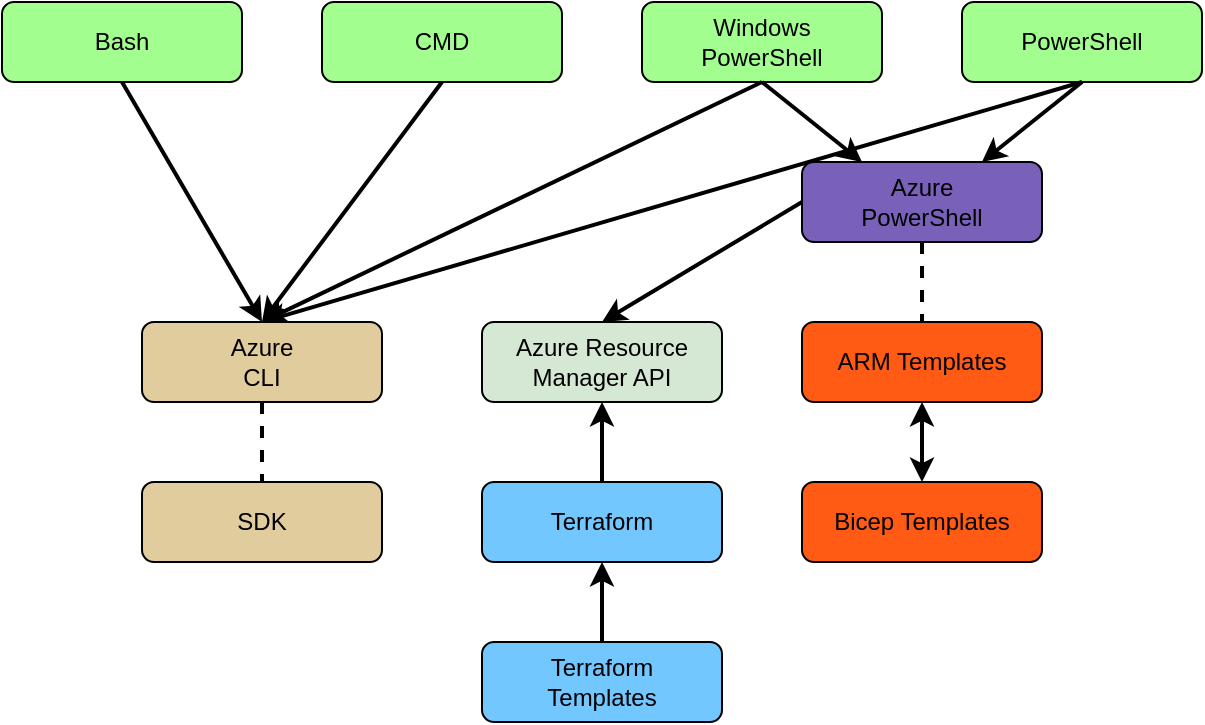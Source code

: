 <mxfile version="28.0.6">
  <diagram name="Page-1" id="nTsvNm8Bn6kOO1DUEMC2">
    <mxGraphModel dx="1412" dy="827" grid="1" gridSize="10" guides="1" tooltips="1" connect="1" arrows="1" fold="1" page="1" pageScale="1" pageWidth="850" pageHeight="1100" math="0" shadow="0">
      <root>
        <mxCell id="0" />
        <mxCell id="1" parent="0" />
        <mxCell id="pAlVhEvHtbOPucAD8XjH-1" value="Bash" style="rounded=1;whiteSpace=wrap;html=1;fillStyle=auto;fillColor=#A2FF8F;" parent="1" vertex="1">
          <mxGeometry x="120" y="80" width="120" height="40" as="geometry" />
        </mxCell>
        <mxCell id="pAlVhEvHtbOPucAD8XjH-2" value="CMD" style="rounded=1;whiteSpace=wrap;html=1;fillStyle=auto;fillColor=#A2FF8F;" parent="1" vertex="1">
          <mxGeometry x="280" y="80" width="120" height="40" as="geometry" />
        </mxCell>
        <mxCell id="pAlVhEvHtbOPucAD8XjH-3" value="Windows&lt;br&gt;PowerShell" style="rounded=1;whiteSpace=wrap;html=1;fillStyle=auto;fillColor=#A2FF8F;" parent="1" vertex="1">
          <mxGeometry x="440" y="80" width="120" height="40" as="geometry" />
        </mxCell>
        <mxCell id="pAlVhEvHtbOPucAD8XjH-4" value="PowerShell" style="rounded=1;whiteSpace=wrap;html=1;fillStyle=auto;fillColor=#A2FF8F;" parent="1" vertex="1">
          <mxGeometry x="600" y="80" width="120" height="40" as="geometry" />
        </mxCell>
        <mxCell id="pAlVhEvHtbOPucAD8XjH-12" style="rounded=0;orthogonalLoop=1;jettySize=auto;html=1;exitX=0.5;exitY=0;exitDx=0;exitDy=0;entryX=0.5;entryY=1;entryDx=0;entryDy=0;strokeWidth=2;endArrow=none;endFill=0;startArrow=classic;startFill=1;" parent="1" source="pAlVhEvHtbOPucAD8XjH-5" target="pAlVhEvHtbOPucAD8XjH-1" edge="1">
          <mxGeometry relative="1" as="geometry" />
        </mxCell>
        <mxCell id="pAlVhEvHtbOPucAD8XjH-13" style="rounded=0;orthogonalLoop=1;jettySize=auto;html=1;exitX=0.5;exitY=0;exitDx=0;exitDy=0;entryX=0.5;entryY=1;entryDx=0;entryDy=0;strokeWidth=2;endArrow=none;endFill=0;startArrow=classic;startFill=1;" parent="1" source="pAlVhEvHtbOPucAD8XjH-5" target="pAlVhEvHtbOPucAD8XjH-2" edge="1">
          <mxGeometry relative="1" as="geometry" />
        </mxCell>
        <mxCell id="pAlVhEvHtbOPucAD8XjH-14" style="rounded=0;orthogonalLoop=1;jettySize=auto;html=1;exitX=0.5;exitY=0;exitDx=0;exitDy=0;entryX=0.5;entryY=1;entryDx=0;entryDy=0;strokeWidth=2;endArrow=none;endFill=0;startArrow=classic;startFill=1;" parent="1" source="pAlVhEvHtbOPucAD8XjH-5" target="pAlVhEvHtbOPucAD8XjH-3" edge="1">
          <mxGeometry relative="1" as="geometry" />
        </mxCell>
        <mxCell id="pAlVhEvHtbOPucAD8XjH-15" style="rounded=0;orthogonalLoop=1;jettySize=auto;html=1;exitX=0.5;exitY=0;exitDx=0;exitDy=0;entryX=0.5;entryY=1;entryDx=0;entryDy=0;strokeWidth=2;endArrow=none;endFill=0;startArrow=classic;startFill=1;" parent="1" source="pAlVhEvHtbOPucAD8XjH-5" target="pAlVhEvHtbOPucAD8XjH-4" edge="1">
          <mxGeometry relative="1" as="geometry" />
        </mxCell>
        <mxCell id="pAlVhEvHtbOPucAD8XjH-18" style="rounded=0;orthogonalLoop=1;jettySize=auto;html=1;exitX=0.5;exitY=1;exitDx=0;exitDy=0;entryX=0.5;entryY=0;entryDx=0;entryDy=0;strokeWidth=2;endArrow=none;endFill=0;dashed=1;" parent="1" source="pAlVhEvHtbOPucAD8XjH-5" target="pAlVhEvHtbOPucAD8XjH-7" edge="1">
          <mxGeometry relative="1" as="geometry" />
        </mxCell>
        <mxCell id="pAlVhEvHtbOPucAD8XjH-5" value="Azure&lt;br&gt;CLI" style="rounded=1;whiteSpace=wrap;html=1;fillColor=#E0CC9D;" parent="1" vertex="1">
          <mxGeometry x="190" y="240" width="120" height="40" as="geometry" />
        </mxCell>
        <mxCell id="pAlVhEvHtbOPucAD8XjH-16" style="rounded=0;orthogonalLoop=1;jettySize=auto;html=1;exitX=0.25;exitY=0;exitDx=0;exitDy=0;entryX=0.5;entryY=1;entryDx=0;entryDy=0;strokeWidth=2;endArrow=none;endFill=0;startArrow=classic;startFill=1;" parent="1" source="pAlVhEvHtbOPucAD8XjH-6" target="pAlVhEvHtbOPucAD8XjH-3" edge="1">
          <mxGeometry relative="1" as="geometry" />
        </mxCell>
        <mxCell id="pAlVhEvHtbOPucAD8XjH-17" style="rounded=0;orthogonalLoop=1;jettySize=auto;html=1;exitX=0.75;exitY=0;exitDx=0;exitDy=0;entryX=0.5;entryY=1;entryDx=0;entryDy=0;strokeWidth=2;endArrow=none;endFill=0;startArrow=classic;startFill=1;" parent="1" source="pAlVhEvHtbOPucAD8XjH-6" target="pAlVhEvHtbOPucAD8XjH-4" edge="1">
          <mxGeometry relative="1" as="geometry" />
        </mxCell>
        <mxCell id="pAlVhEvHtbOPucAD8XjH-19" style="rounded=0;orthogonalLoop=1;jettySize=auto;html=1;exitX=0.5;exitY=1;exitDx=0;exitDy=0;entryX=0.5;entryY=0;entryDx=0;entryDy=0;strokeWidth=2;endArrow=none;endFill=0;dashed=1;" parent="1" source="pAlVhEvHtbOPucAD8XjH-6" target="pAlVhEvHtbOPucAD8XjH-8" edge="1">
          <mxGeometry relative="1" as="geometry" />
        </mxCell>
        <mxCell id="pAlVhEvHtbOPucAD8XjH-21" style="rounded=0;orthogonalLoop=1;jettySize=auto;html=1;exitX=0;exitY=0.5;exitDx=0;exitDy=0;entryX=0.5;entryY=0;entryDx=0;entryDy=0;strokeWidth=2;" parent="1" source="pAlVhEvHtbOPucAD8XjH-6" target="pAlVhEvHtbOPucAD8XjH-11" edge="1">
          <mxGeometry relative="1" as="geometry" />
        </mxCell>
        <mxCell id="pAlVhEvHtbOPucAD8XjH-6" value="Azure&lt;br&gt;PowerShell" style="rounded=1;whiteSpace=wrap;html=1;fillColor=#7961BA;" parent="1" vertex="1">
          <mxGeometry x="520" y="160" width="120" height="40" as="geometry" />
        </mxCell>
        <mxCell id="pAlVhEvHtbOPucAD8XjH-7" value="SDK" style="rounded=1;whiteSpace=wrap;html=1;fillColor=#E0CC9D;" parent="1" vertex="1">
          <mxGeometry x="190" y="320" width="120" height="40" as="geometry" />
        </mxCell>
        <mxCell id="pAlVhEvHtbOPucAD8XjH-20" style="edgeStyle=orthogonalEdgeStyle;rounded=0;orthogonalLoop=1;jettySize=auto;html=1;exitX=0.5;exitY=1;exitDx=0;exitDy=0;entryX=0.5;entryY=0;entryDx=0;entryDy=0;strokeWidth=2;startArrow=classic;startFill=1;" parent="1" source="pAlVhEvHtbOPucAD8XjH-8" target="pAlVhEvHtbOPucAD8XjH-9" edge="1">
          <mxGeometry relative="1" as="geometry" />
        </mxCell>
        <mxCell id="pAlVhEvHtbOPucAD8XjH-8" value="ARM Templates" style="rounded=1;whiteSpace=wrap;html=1;fillColor=#FF5B14;" parent="1" vertex="1">
          <mxGeometry x="520" y="240" width="120" height="40" as="geometry" />
        </mxCell>
        <mxCell id="pAlVhEvHtbOPucAD8XjH-9" value="Bicep Templates" style="rounded=1;whiteSpace=wrap;html=1;fillColor=#FF5B14;" parent="1" vertex="1">
          <mxGeometry x="520" y="320" width="120" height="40" as="geometry" />
        </mxCell>
        <mxCell id="pAlVhEvHtbOPucAD8XjH-22" style="rounded=0;orthogonalLoop=1;jettySize=auto;html=1;exitX=0.5;exitY=0;exitDx=0;exitDy=0;entryX=0.5;entryY=1;entryDx=0;entryDy=0;strokeWidth=2;" parent="1" source="pAlVhEvHtbOPucAD8XjH-10" target="pAlVhEvHtbOPucAD8XjH-11" edge="1">
          <mxGeometry relative="1" as="geometry" />
        </mxCell>
        <mxCell id="pAlVhEvHtbOPucAD8XjH-10" value="Terraform" style="rounded=1;whiteSpace=wrap;html=1;fillColor=#73C7FF;" parent="1" vertex="1">
          <mxGeometry x="360" y="320" width="120" height="40" as="geometry" />
        </mxCell>
        <mxCell id="pAlVhEvHtbOPucAD8XjH-11" value="Azure Resource&lt;br&gt;Manager API" style="rounded=1;whiteSpace=wrap;html=1;fillColor=#D5E8D4;" parent="1" vertex="1">
          <mxGeometry x="360" y="240" width="120" height="40" as="geometry" />
        </mxCell>
        <mxCell id="pAlVhEvHtbOPucAD8XjH-24" style="rounded=0;orthogonalLoop=1;jettySize=auto;html=1;exitX=0.5;exitY=0;exitDx=0;exitDy=0;entryX=0.5;entryY=1;entryDx=0;entryDy=0;strokeWidth=2;" parent="1" source="pAlVhEvHtbOPucAD8XjH-23" target="pAlVhEvHtbOPucAD8XjH-10" edge="1">
          <mxGeometry relative="1" as="geometry" />
        </mxCell>
        <mxCell id="pAlVhEvHtbOPucAD8XjH-23" value="Terraform&lt;br&gt;Templates" style="rounded=1;whiteSpace=wrap;html=1;fillColor=#73C7FF;" parent="1" vertex="1">
          <mxGeometry x="360" y="400" width="120" height="40" as="geometry" />
        </mxCell>
      </root>
    </mxGraphModel>
  </diagram>
</mxfile>
